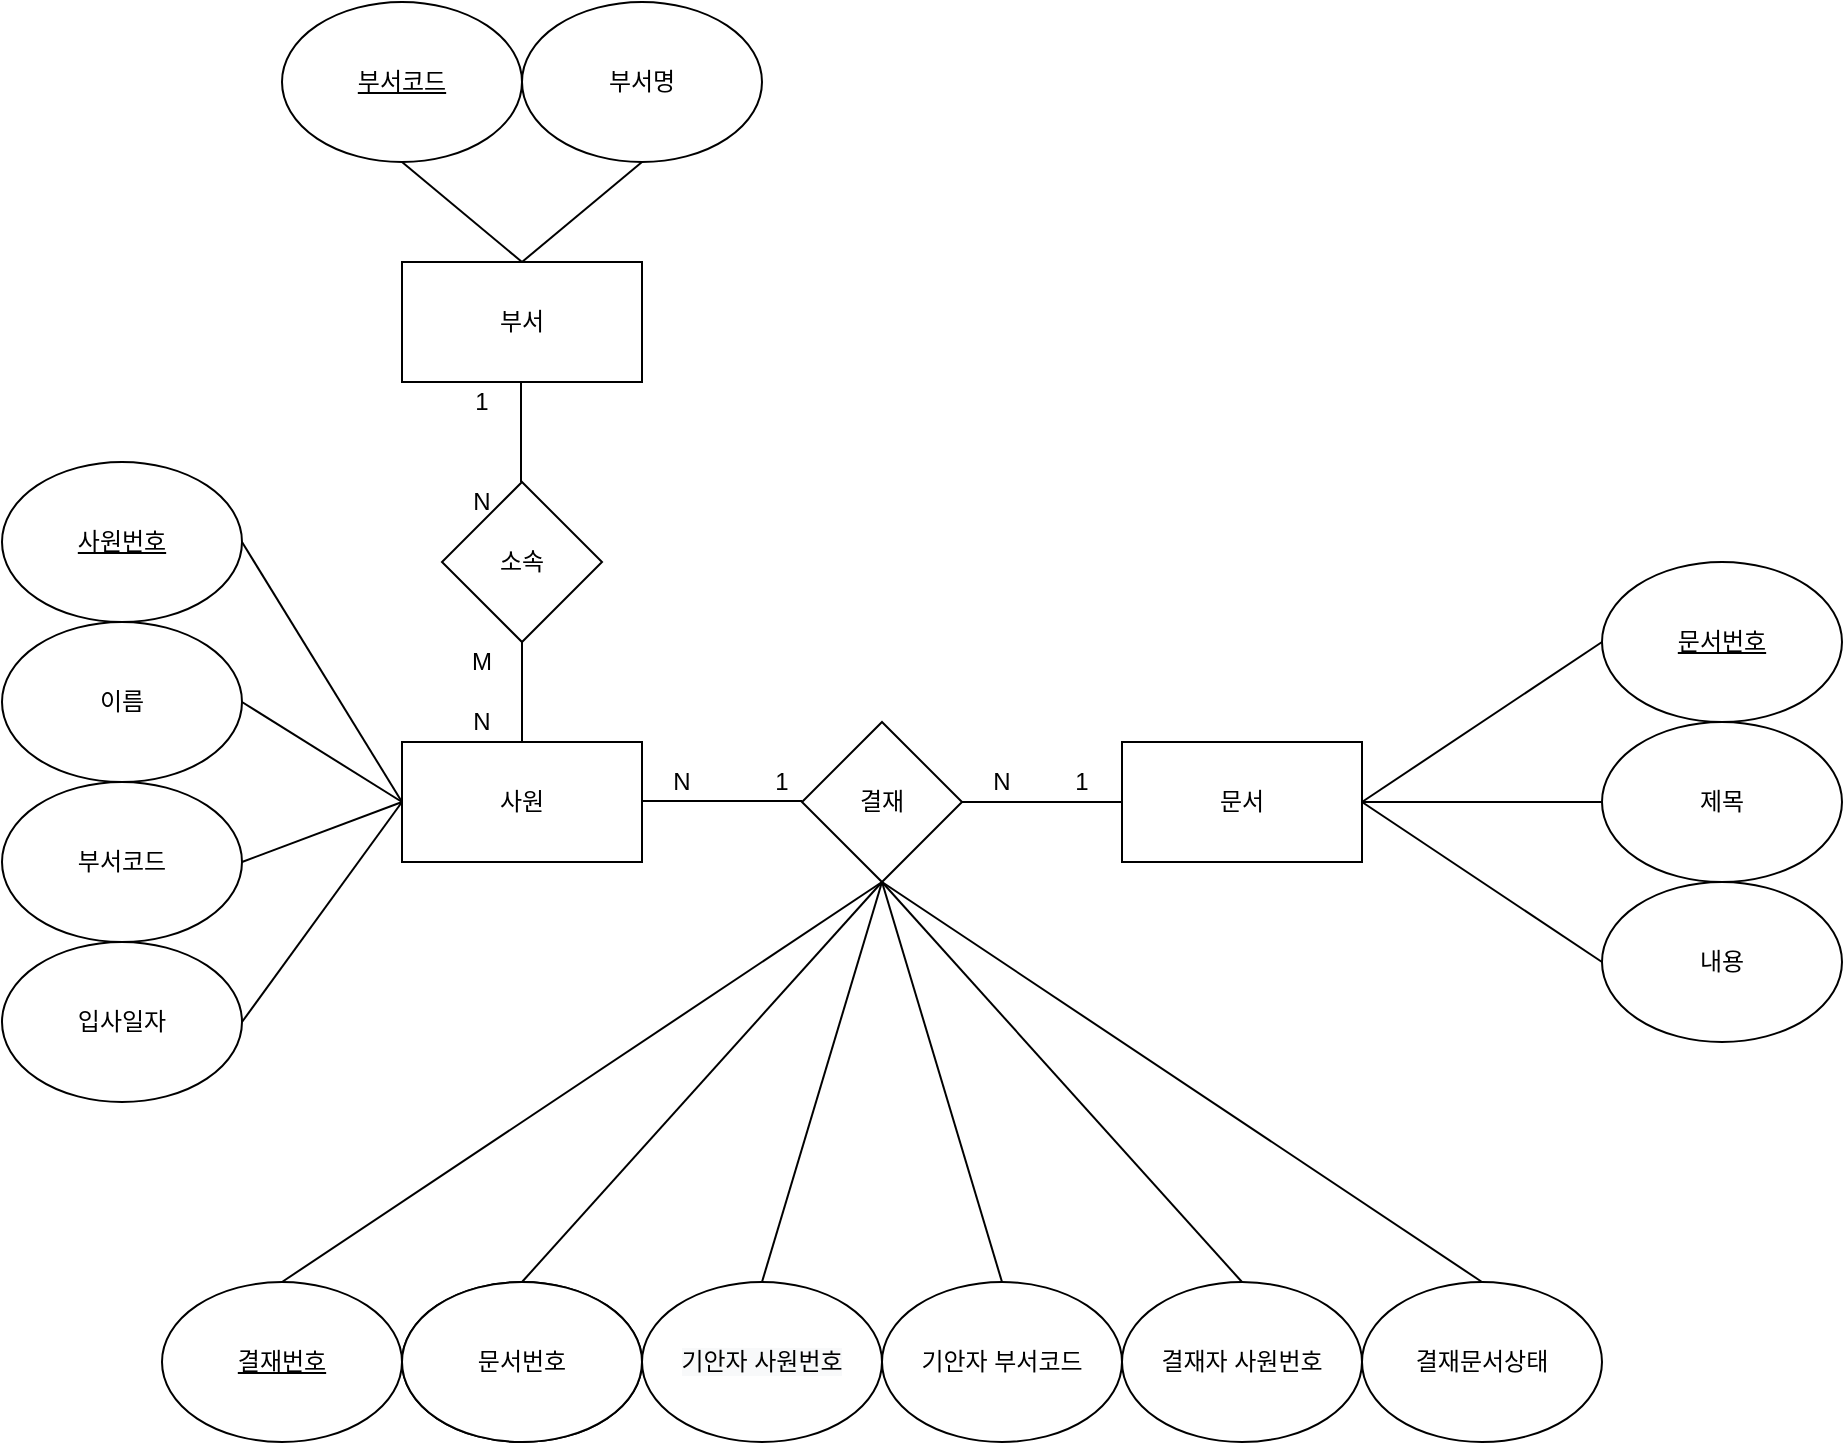 <mxfile version="14.6.0" type="device"><diagram id="eR9ez-SJI0W714yMTMZR" name="Page-1"><mxGraphModel dx="2249" dy="705" grid="1" gridSize="10" guides="1" tooltips="1" connect="1" arrows="1" fold="1" page="1" pageScale="1" pageWidth="827" pageHeight="1169" math="0" shadow="0"><root><mxCell id="0"/><mxCell id="1" parent="0"/><mxCell id="SH0L69pm0HNMQFzQv7rx-1" value="결재" style="rhombus;whiteSpace=wrap;html=1;" vertex="1" parent="1"><mxGeometry x="360" y="440" width="80" height="80" as="geometry"/></mxCell><mxCell id="SH0L69pm0HNMQFzQv7rx-2" value="" style="endArrow=none;html=1;entryX=1;entryY=0.5;entryDx=0;entryDy=0;" edge="1" parent="1" target="SH0L69pm0HNMQFzQv7rx-1"><mxGeometry width="50" height="50" relative="1" as="geometry"><mxPoint x="520" y="480" as="sourcePoint"/><mxPoint x="430" y="460" as="targetPoint"/></mxGeometry></mxCell><mxCell id="SH0L69pm0HNMQFzQv7rx-3" value="" style="endArrow=none;html=1;entryX=1;entryY=0.5;entryDx=0;entryDy=0;" edge="1" parent="1"><mxGeometry width="50" height="50" relative="1" as="geometry"><mxPoint x="360" y="479.5" as="sourcePoint"/><mxPoint x="280" y="479.5" as="targetPoint"/></mxGeometry></mxCell><mxCell id="SH0L69pm0HNMQFzQv7rx-4" value="문서" style="rounded=0;whiteSpace=wrap;html=1;" vertex="1" parent="1"><mxGeometry x="520" y="450" width="120" height="60" as="geometry"/></mxCell><mxCell id="SH0L69pm0HNMQFzQv7rx-5" value="사원" style="rounded=0;whiteSpace=wrap;html=1;" vertex="1" parent="1"><mxGeometry x="160" y="450" width="120" height="60" as="geometry"/></mxCell><mxCell id="SH0L69pm0HNMQFzQv7rx-6" value="" style="endArrow=none;html=1;" edge="1" parent="1"><mxGeometry width="50" height="50" relative="1" as="geometry"><mxPoint x="220" y="450" as="sourcePoint"/><mxPoint x="220" y="400" as="targetPoint"/></mxGeometry></mxCell><mxCell id="SH0L69pm0HNMQFzQv7rx-7" value="소속" style="rhombus;whiteSpace=wrap;html=1;" vertex="1" parent="1"><mxGeometry x="180" y="320" width="80" height="80" as="geometry"/></mxCell><mxCell id="SH0L69pm0HNMQFzQv7rx-8" value="부서" style="rounded=0;whiteSpace=wrap;html=1;" vertex="1" parent="1"><mxGeometry x="160" y="210" width="120" height="60" as="geometry"/></mxCell><mxCell id="SH0L69pm0HNMQFzQv7rx-9" value="" style="endArrow=none;html=1;" edge="1" parent="1"><mxGeometry width="50" height="50" relative="1" as="geometry"><mxPoint x="219.5" y="320" as="sourcePoint"/><mxPoint x="219.5" y="270" as="targetPoint"/></mxGeometry></mxCell><mxCell id="SH0L69pm0HNMQFzQv7rx-10" value="&lt;u&gt;사원번호&lt;/u&gt;" style="ellipse;whiteSpace=wrap;html=1;" vertex="1" parent="1"><mxGeometry x="-40" y="310" width="120" height="80" as="geometry"/></mxCell><mxCell id="SH0L69pm0HNMQFzQv7rx-11" value="이름" style="ellipse;whiteSpace=wrap;html=1;" vertex="1" parent="1"><mxGeometry x="-40" y="390" width="120" height="80" as="geometry"/></mxCell><mxCell id="SH0L69pm0HNMQFzQv7rx-12" value="부서코드" style="ellipse;whiteSpace=wrap;html=1;" vertex="1" parent="1"><mxGeometry x="-40" y="470" width="120" height="80" as="geometry"/></mxCell><mxCell id="SH0L69pm0HNMQFzQv7rx-13" value="입사일자" style="ellipse;whiteSpace=wrap;html=1;" vertex="1" parent="1"><mxGeometry x="-40" y="550" width="120" height="80" as="geometry"/></mxCell><mxCell id="SH0L69pm0HNMQFzQv7rx-14" value="&lt;u&gt;부서코드&lt;/u&gt;" style="ellipse;whiteSpace=wrap;html=1;" vertex="1" parent="1"><mxGeometry x="100" y="80" width="120" height="80" as="geometry"/></mxCell><mxCell id="SH0L69pm0HNMQFzQv7rx-15" value="부서명" style="ellipse;whiteSpace=wrap;html=1;" vertex="1" parent="1"><mxGeometry x="220" y="80" width="120" height="80" as="geometry"/></mxCell><mxCell id="SH0L69pm0HNMQFzQv7rx-16" value="" style="endArrow=none;html=1;entryX=0.5;entryY=1;entryDx=0;entryDy=0;exitX=0.5;exitY=0;exitDx=0;exitDy=0;" edge="1" parent="1" source="SH0L69pm0HNMQFzQv7rx-8" target="SH0L69pm0HNMQFzQv7rx-15"><mxGeometry width="50" height="50" relative="1" as="geometry"><mxPoint x="290" y="220" as="sourcePoint"/><mxPoint x="340" y="170" as="targetPoint"/></mxGeometry></mxCell><mxCell id="SH0L69pm0HNMQFzQv7rx-17" value="" style="endArrow=none;html=1;entryX=0.5;entryY=1;entryDx=0;entryDy=0;exitX=0.5;exitY=0;exitDx=0;exitDy=0;" edge="1" parent="1" source="SH0L69pm0HNMQFzQv7rx-8" target="SH0L69pm0HNMQFzQv7rx-14"><mxGeometry width="50" height="50" relative="1" as="geometry"><mxPoint x="290" y="220" as="sourcePoint"/><mxPoint x="340" y="170" as="targetPoint"/></mxGeometry></mxCell><mxCell id="SH0L69pm0HNMQFzQv7rx-18" value="" style="endArrow=none;html=1;exitX=0;exitY=0.5;exitDx=0;exitDy=0;entryX=1;entryY=0.5;entryDx=0;entryDy=0;" edge="1" parent="1" source="SH0L69pm0HNMQFzQv7rx-5" target="SH0L69pm0HNMQFzQv7rx-10"><mxGeometry width="50" height="50" relative="1" as="geometry"><mxPoint x="290" y="420" as="sourcePoint"/><mxPoint x="90" y="350" as="targetPoint"/></mxGeometry></mxCell><mxCell id="SH0L69pm0HNMQFzQv7rx-19" value="" style="endArrow=none;html=1;exitX=0;exitY=0.5;exitDx=0;exitDy=0;entryX=1;entryY=0.5;entryDx=0;entryDy=0;" edge="1" parent="1" source="SH0L69pm0HNMQFzQv7rx-5" target="SH0L69pm0HNMQFzQv7rx-11"><mxGeometry width="50" height="50" relative="1" as="geometry"><mxPoint x="170" y="490" as="sourcePoint"/><mxPoint x="90" y="360" as="targetPoint"/></mxGeometry></mxCell><mxCell id="SH0L69pm0HNMQFzQv7rx-20" value="" style="endArrow=none;html=1;exitX=1;exitY=0.5;exitDx=0;exitDy=0;entryX=0;entryY=0.5;entryDx=0;entryDy=0;" edge="1" parent="1" source="SH0L69pm0HNMQFzQv7rx-12" target="SH0L69pm0HNMQFzQv7rx-5"><mxGeometry width="50" height="50" relative="1" as="geometry"><mxPoint x="170" y="490" as="sourcePoint"/><mxPoint x="90" y="440" as="targetPoint"/></mxGeometry></mxCell><mxCell id="SH0L69pm0HNMQFzQv7rx-21" value="" style="endArrow=none;html=1;exitX=1;exitY=0.5;exitDx=0;exitDy=0;entryX=0;entryY=0.5;entryDx=0;entryDy=0;" edge="1" parent="1" source="SH0L69pm0HNMQFzQv7rx-13" target="SH0L69pm0HNMQFzQv7rx-5"><mxGeometry width="50" height="50" relative="1" as="geometry"><mxPoint x="90" y="520" as="sourcePoint"/><mxPoint x="170" y="490" as="targetPoint"/></mxGeometry></mxCell><mxCell id="SH0L69pm0HNMQFzQv7rx-22" value="&lt;u&gt;문서번호&lt;/u&gt;" style="ellipse;whiteSpace=wrap;html=1;" vertex="1" parent="1"><mxGeometry x="760" y="360" width="120" height="80" as="geometry"/></mxCell><mxCell id="SH0L69pm0HNMQFzQv7rx-23" value="제목" style="ellipse;whiteSpace=wrap;html=1;" vertex="1" parent="1"><mxGeometry x="760" y="440" width="120" height="80" as="geometry"/></mxCell><mxCell id="SH0L69pm0HNMQFzQv7rx-24" value="내용" style="ellipse;whiteSpace=wrap;html=1;" vertex="1" parent="1"><mxGeometry x="760" y="520" width="120" height="80" as="geometry"/></mxCell><mxCell id="SH0L69pm0HNMQFzQv7rx-26" value="" style="endArrow=none;html=1;exitX=1;exitY=0.5;exitDx=0;exitDy=0;entryX=0;entryY=0.5;entryDx=0;entryDy=0;" edge="1" parent="1" target="SH0L69pm0HNMQFzQv7rx-22" source="SH0L69pm0HNMQFzQv7rx-4"><mxGeometry width="50" height="50" relative="1" as="geometry"><mxPoint x="950" y="490" as="sourcePoint"/><mxPoint x="880" y="360" as="targetPoint"/></mxGeometry></mxCell><mxCell id="SH0L69pm0HNMQFzQv7rx-27" value="" style="endArrow=none;html=1;exitX=1;exitY=0.5;exitDx=0;exitDy=0;entryX=0;entryY=0.5;entryDx=0;entryDy=0;" edge="1" parent="1" target="SH0L69pm0HNMQFzQv7rx-23" source="SH0L69pm0HNMQFzQv7rx-4"><mxGeometry width="50" height="50" relative="1" as="geometry"><mxPoint x="950" y="490" as="sourcePoint"/><mxPoint x="880" y="370" as="targetPoint"/></mxGeometry></mxCell><mxCell id="SH0L69pm0HNMQFzQv7rx-28" value="" style="endArrow=none;html=1;exitX=1;exitY=0.5;exitDx=0;exitDy=0;entryX=0;entryY=0.5;entryDx=0;entryDy=0;" edge="1" parent="1" source="SH0L69pm0HNMQFzQv7rx-4" target="SH0L69pm0HNMQFzQv7rx-24"><mxGeometry width="50" height="50" relative="1" as="geometry"><mxPoint x="960" y="500" as="sourcePoint"/><mxPoint x="950" y="490" as="targetPoint"/></mxGeometry></mxCell><mxCell id="SH0L69pm0HNMQFzQv7rx-31" value="" style="ellipse;whiteSpace=wrap;html=1;" vertex="1" parent="1"><mxGeometry x="160" y="720" width="120" height="80" as="geometry"/></mxCell><mxCell id="SH0L69pm0HNMQFzQv7rx-32" value="&#10;&#10;&lt;span style=&quot;color: rgb(0, 0, 0); font-family: helvetica; font-size: 12px; font-style: normal; font-weight: 400; letter-spacing: normal; text-align: center; text-indent: 0px; text-transform: none; word-spacing: 0px; background-color: rgb(248, 249, 250); display: inline; float: none;&quot;&gt;기안자 사원번호&lt;/span&gt;&#10;&#10;" style="ellipse;whiteSpace=wrap;html=1;" vertex="1" parent="1"><mxGeometry x="280" y="720" width="120" height="80" as="geometry"/></mxCell><mxCell id="SH0L69pm0HNMQFzQv7rx-33" value="" style="endArrow=none;html=1;entryX=0.5;entryY=0;entryDx=0;entryDy=0;exitX=0.5;exitY=1;exitDx=0;exitDy=0;" edge="1" parent="1" target="SH0L69pm0HNMQFzQv7rx-32" source="SH0L69pm0HNMQFzQv7rx-1"><mxGeometry width="50" height="50" relative="1" as="geometry"><mxPoint x="294" y="770" as="sourcePoint"/><mxPoint x="414" y="730" as="targetPoint"/></mxGeometry></mxCell><mxCell id="SH0L69pm0HNMQFzQv7rx-34" value="" style="endArrow=none;html=1;entryX=0.5;entryY=0;entryDx=0;entryDy=0;exitX=0.5;exitY=1;exitDx=0;exitDy=0;" edge="1" parent="1" target="SH0L69pm0HNMQFzQv7rx-31" source="SH0L69pm0HNMQFzQv7rx-1"><mxGeometry width="50" height="50" relative="1" as="geometry"><mxPoint x="294" y="770" as="sourcePoint"/><mxPoint x="414" y="730" as="targetPoint"/></mxGeometry></mxCell><mxCell id="SH0L69pm0HNMQFzQv7rx-35" value="&lt;span&gt;결재자 사원번호&lt;/span&gt;" style="ellipse;whiteSpace=wrap;html=1;" vertex="1" parent="1"><mxGeometry x="520" y="720" width="120" height="80" as="geometry"/></mxCell><mxCell id="SH0L69pm0HNMQFzQv7rx-36" value="결재문서상태" style="ellipse;whiteSpace=wrap;html=1;" vertex="1" parent="1"><mxGeometry x="640" y="720" width="120" height="80" as="geometry"/></mxCell><mxCell id="SH0L69pm0HNMQFzQv7rx-37" value="" style="endArrow=none;html=1;entryX=0.5;entryY=1;entryDx=0;entryDy=0;exitX=0.5;exitY=0;exitDx=0;exitDy=0;" edge="1" parent="1" source="SH0L69pm0HNMQFzQv7rx-35" target="SH0L69pm0HNMQFzQv7rx-1"><mxGeometry width="50" height="50" relative="1" as="geometry"><mxPoint x="290" y="690" as="sourcePoint"/><mxPoint x="340" y="640" as="targetPoint"/></mxGeometry></mxCell><mxCell id="SH0L69pm0HNMQFzQv7rx-38" value="" style="endArrow=none;html=1;entryX=0.5;entryY=1;entryDx=0;entryDy=0;exitX=0.5;exitY=0;exitDx=0;exitDy=0;" edge="1" parent="1" source="SH0L69pm0HNMQFzQv7rx-36" target="SH0L69pm0HNMQFzQv7rx-1"><mxGeometry width="50" height="50" relative="1" as="geometry"><mxPoint x="484" y="650" as="sourcePoint"/><mxPoint x="410" y="530" as="targetPoint"/></mxGeometry></mxCell><mxCell id="SH0L69pm0HNMQFzQv7rx-40" value="문서번호" style="ellipse;whiteSpace=wrap;html=1;" vertex="1" parent="1"><mxGeometry x="160" y="720" width="120" height="80" as="geometry"/></mxCell><mxCell id="SH0L69pm0HNMQFzQv7rx-41" value="" style="endArrow=none;html=1;entryX=0.5;entryY=0;entryDx=0;entryDy=0;exitX=0.5;exitY=1;exitDx=0;exitDy=0;" edge="1" parent="1" source="SH0L69pm0HNMQFzQv7rx-1" target="SH0L69pm0HNMQFzQv7rx-42"><mxGeometry width="50" height="50" relative="1" as="geometry"><mxPoint x="280" y="520" as="sourcePoint"/><mxPoint x="100" y="710" as="targetPoint"/></mxGeometry></mxCell><mxCell id="SH0L69pm0HNMQFzQv7rx-42" value="&lt;u&gt;결재번호&lt;/u&gt;" style="ellipse;whiteSpace=wrap;html=1;" vertex="1" parent="1"><mxGeometry x="40" y="720" width="120" height="80" as="geometry"/></mxCell><mxCell id="SH0L69pm0HNMQFzQv7rx-43" value="1" style="text;html=1;strokeColor=none;fillColor=none;align=center;verticalAlign=middle;whiteSpace=wrap;rounded=0;" vertex="1" parent="1"><mxGeometry x="180" y="270" width="40" height="20" as="geometry"/></mxCell><mxCell id="SH0L69pm0HNMQFzQv7rx-44" value="N" style="text;html=1;strokeColor=none;fillColor=none;align=center;verticalAlign=middle;whiteSpace=wrap;rounded=0;" vertex="1" parent="1"><mxGeometry x="180" y="430" width="40" height="20" as="geometry"/></mxCell><mxCell id="SH0L69pm0HNMQFzQv7rx-46" value="N" style="text;html=1;strokeColor=none;fillColor=none;align=center;verticalAlign=middle;whiteSpace=wrap;rounded=0;" vertex="1" parent="1"><mxGeometry x="280" y="460" width="40" height="20" as="geometry"/></mxCell><mxCell id="SH0L69pm0HNMQFzQv7rx-47" value="1" style="text;html=1;strokeColor=none;fillColor=none;align=center;verticalAlign=middle;whiteSpace=wrap;rounded=0;" vertex="1" parent="1"><mxGeometry x="480" y="460" width="40" height="20" as="geometry"/></mxCell><mxCell id="SH0L69pm0HNMQFzQv7rx-51" value="N" style="text;html=1;strokeColor=none;fillColor=none;align=center;verticalAlign=middle;whiteSpace=wrap;rounded=0;" vertex="1" parent="1"><mxGeometry x="440" y="460" width="40" height="20" as="geometry"/></mxCell><mxCell id="SH0L69pm0HNMQFzQv7rx-52" value="1" style="text;html=1;strokeColor=none;fillColor=none;align=center;verticalAlign=middle;whiteSpace=wrap;rounded=0;" vertex="1" parent="1"><mxGeometry x="330" y="460" width="40" height="20" as="geometry"/></mxCell><mxCell id="SH0L69pm0HNMQFzQv7rx-56" value="M" style="text;html=1;strokeColor=none;fillColor=none;align=center;verticalAlign=middle;whiteSpace=wrap;rounded=0;" vertex="1" parent="1"><mxGeometry x="180" y="400" width="40" height="20" as="geometry"/></mxCell><mxCell id="SH0L69pm0HNMQFzQv7rx-57" value="N" style="text;html=1;strokeColor=none;fillColor=none;align=center;verticalAlign=middle;whiteSpace=wrap;rounded=0;" vertex="1" parent="1"><mxGeometry x="180" y="320" width="40" height="20" as="geometry"/></mxCell><mxCell id="SH0L69pm0HNMQFzQv7rx-58" value="기안자 부서코드" style="ellipse;whiteSpace=wrap;html=1;" vertex="1" parent="1"><mxGeometry x="400" y="720" width="120" height="80" as="geometry"/></mxCell><mxCell id="SH0L69pm0HNMQFzQv7rx-59" value="" style="endArrow=none;html=1;entryX=0.5;entryY=0;entryDx=0;entryDy=0;exitX=0.5;exitY=1;exitDx=0;exitDy=0;" edge="1" target="SH0L69pm0HNMQFzQv7rx-58" parent="1" source="SH0L69pm0HNMQFzQv7rx-1"><mxGeometry width="50" height="50" relative="1" as="geometry"><mxPoint x="400" y="530" as="sourcePoint"/><mxPoint x="534" y="730" as="targetPoint"/></mxGeometry></mxCell></root></mxGraphModel></diagram></mxfile>